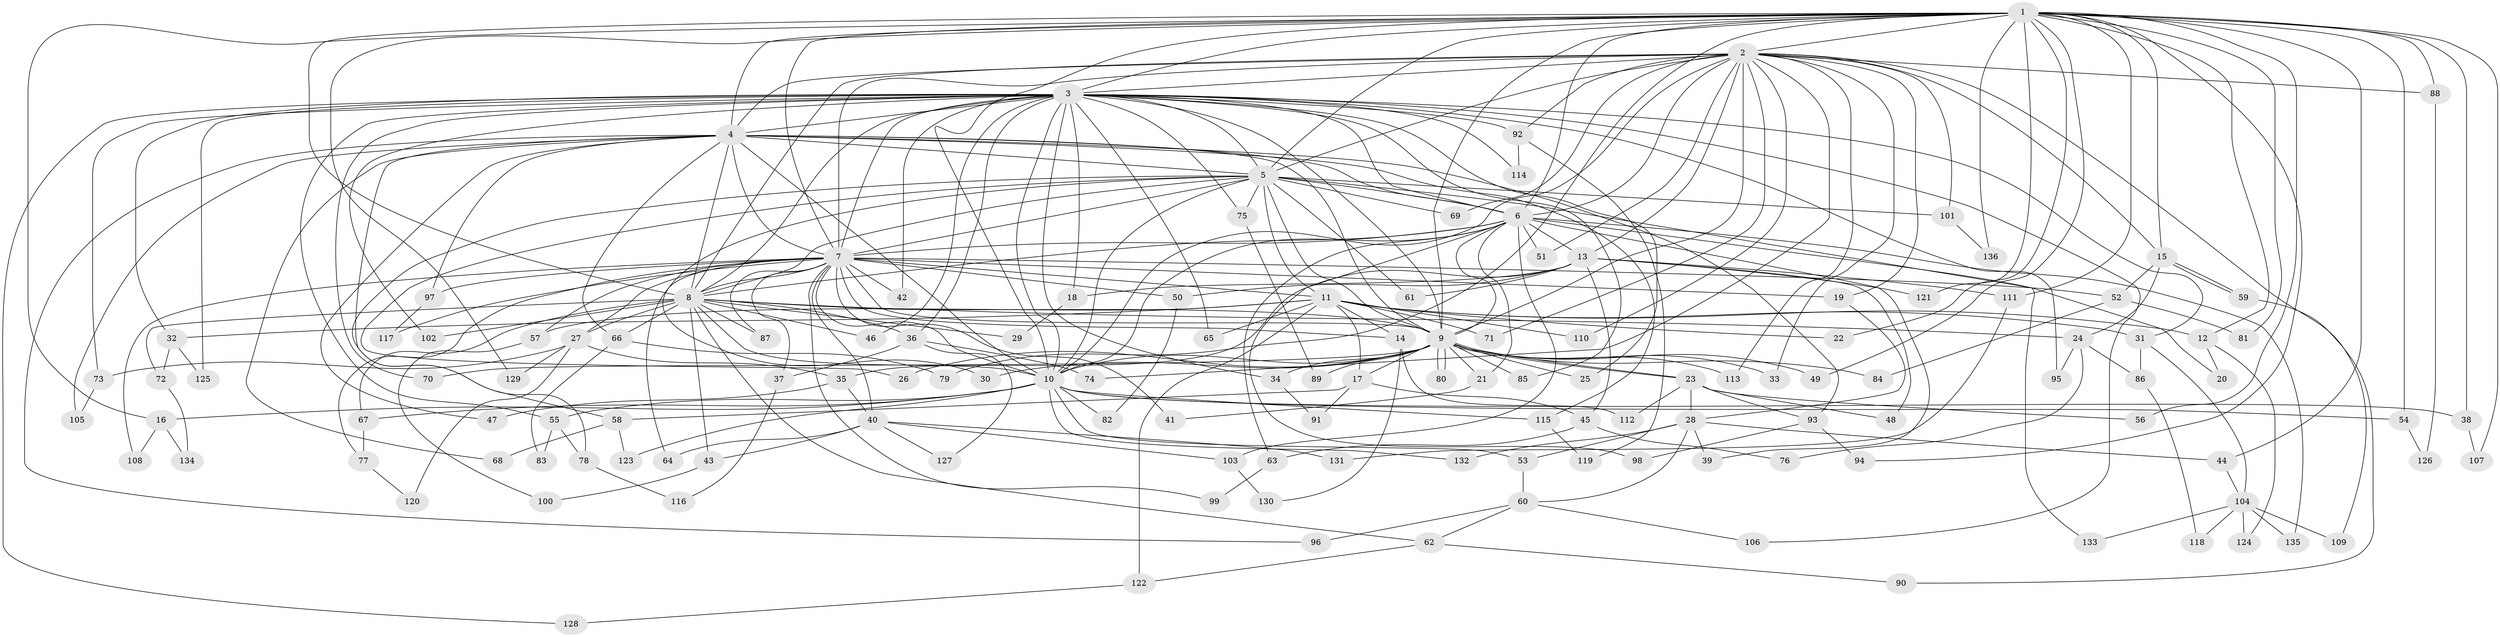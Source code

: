 // coarse degree distribution, {28: 0.025, 21: 0.025, 17: 0.025, 18: 0.025, 10: 0.025, 14: 0.025, 16: 0.025, 3: 0.2, 12: 0.025, 5: 0.075, 4: 0.075, 7: 0.025, 8: 0.025, 2: 0.325, 6: 0.075}
// Generated by graph-tools (version 1.1) at 2025/17/03/04/25 18:17:35]
// undirected, 136 vertices, 297 edges
graph export_dot {
graph [start="1"]
  node [color=gray90,style=filled];
  1;
  2;
  3;
  4;
  5;
  6;
  7;
  8;
  9;
  10;
  11;
  12;
  13;
  14;
  15;
  16;
  17;
  18;
  19;
  20;
  21;
  22;
  23;
  24;
  25;
  26;
  27;
  28;
  29;
  30;
  31;
  32;
  33;
  34;
  35;
  36;
  37;
  38;
  39;
  40;
  41;
  42;
  43;
  44;
  45;
  46;
  47;
  48;
  49;
  50;
  51;
  52;
  53;
  54;
  55;
  56;
  57;
  58;
  59;
  60;
  61;
  62;
  63;
  64;
  65;
  66;
  67;
  68;
  69;
  70;
  71;
  72;
  73;
  74;
  75;
  76;
  77;
  78;
  79;
  80;
  81;
  82;
  83;
  84;
  85;
  86;
  87;
  88;
  89;
  90;
  91;
  92;
  93;
  94;
  95;
  96;
  97;
  98;
  99;
  100;
  101;
  102;
  103;
  104;
  105;
  106;
  107;
  108;
  109;
  110;
  111;
  112;
  113;
  114;
  115;
  116;
  117;
  118;
  119;
  120;
  121;
  122;
  123;
  124;
  125;
  126;
  127;
  128;
  129;
  130;
  131;
  132;
  133;
  134;
  135;
  136;
  1 -- 2;
  1 -- 3;
  1 -- 4;
  1 -- 5;
  1 -- 6;
  1 -- 7;
  1 -- 8;
  1 -- 9;
  1 -- 10;
  1 -- 12;
  1 -- 15;
  1 -- 16;
  1 -- 22;
  1 -- 38;
  1 -- 44;
  1 -- 49;
  1 -- 54;
  1 -- 56;
  1 -- 79;
  1 -- 81;
  1 -- 88;
  1 -- 94;
  1 -- 107;
  1 -- 111;
  1 -- 121;
  1 -- 129;
  1 -- 136;
  2 -- 3;
  2 -- 4;
  2 -- 5;
  2 -- 6;
  2 -- 7;
  2 -- 8;
  2 -- 9;
  2 -- 10;
  2 -- 13;
  2 -- 15;
  2 -- 19;
  2 -- 33;
  2 -- 51;
  2 -- 69;
  2 -- 71;
  2 -- 74;
  2 -- 88;
  2 -- 92;
  2 -- 101;
  2 -- 109;
  2 -- 110;
  2 -- 113;
  3 -- 4;
  3 -- 5;
  3 -- 6;
  3 -- 7;
  3 -- 8;
  3 -- 9;
  3 -- 10;
  3 -- 18;
  3 -- 25;
  3 -- 31;
  3 -- 32;
  3 -- 34;
  3 -- 36;
  3 -- 42;
  3 -- 46;
  3 -- 55;
  3 -- 65;
  3 -- 70;
  3 -- 73;
  3 -- 75;
  3 -- 85;
  3 -- 92;
  3 -- 95;
  3 -- 102;
  3 -- 106;
  3 -- 114;
  3 -- 125;
  3 -- 128;
  4 -- 5;
  4 -- 6;
  4 -- 7;
  4 -- 8;
  4 -- 9;
  4 -- 10;
  4 -- 47;
  4 -- 58;
  4 -- 66;
  4 -- 68;
  4 -- 93;
  4 -- 96;
  4 -- 97;
  4 -- 105;
  4 -- 115;
  5 -- 6;
  5 -- 7;
  5 -- 8;
  5 -- 9;
  5 -- 10;
  5 -- 11;
  5 -- 26;
  5 -- 30;
  5 -- 61;
  5 -- 69;
  5 -- 75;
  5 -- 78;
  5 -- 101;
  5 -- 133;
  6 -- 7;
  6 -- 8;
  6 -- 9;
  6 -- 10;
  6 -- 13;
  6 -- 20;
  6 -- 21;
  6 -- 39;
  6 -- 51;
  6 -- 63;
  6 -- 98;
  6 -- 103;
  6 -- 135;
  7 -- 8;
  7 -- 9;
  7 -- 10;
  7 -- 11;
  7 -- 14;
  7 -- 19;
  7 -- 27;
  7 -- 37;
  7 -- 40;
  7 -- 41;
  7 -- 42;
  7 -- 50;
  7 -- 52;
  7 -- 57;
  7 -- 64;
  7 -- 77;
  7 -- 87;
  7 -- 97;
  7 -- 99;
  7 -- 108;
  7 -- 117;
  8 -- 9;
  8 -- 10;
  8 -- 24;
  8 -- 27;
  8 -- 29;
  8 -- 36;
  8 -- 43;
  8 -- 46;
  8 -- 62;
  8 -- 66;
  8 -- 67;
  8 -- 72;
  8 -- 87;
  8 -- 102;
  9 -- 10;
  9 -- 17;
  9 -- 21;
  9 -- 23;
  9 -- 23;
  9 -- 25;
  9 -- 26;
  9 -- 30;
  9 -- 33;
  9 -- 34;
  9 -- 49;
  9 -- 70;
  9 -- 80;
  9 -- 80;
  9 -- 84;
  9 -- 85;
  9 -- 89;
  9 -- 113;
  10 -- 16;
  10 -- 38;
  10 -- 53;
  10 -- 54;
  10 -- 55;
  10 -- 67;
  10 -- 82;
  10 -- 115;
  10 -- 123;
  10 -- 132;
  11 -- 12;
  11 -- 14;
  11 -- 17;
  11 -- 22;
  11 -- 31;
  11 -- 32;
  11 -- 57;
  11 -- 65;
  11 -- 71;
  11 -- 110;
  11 -- 122;
  12 -- 20;
  12 -- 124;
  13 -- 18;
  13 -- 35;
  13 -- 45;
  13 -- 48;
  13 -- 50;
  13 -- 61;
  13 -- 111;
  13 -- 121;
  14 -- 112;
  14 -- 130;
  15 -- 24;
  15 -- 52;
  15 -- 59;
  15 -- 59;
  16 -- 108;
  16 -- 134;
  17 -- 45;
  17 -- 58;
  17 -- 91;
  18 -- 29;
  19 -- 28;
  21 -- 41;
  23 -- 28;
  23 -- 48;
  23 -- 56;
  23 -- 93;
  23 -- 112;
  24 -- 76;
  24 -- 86;
  24 -- 95;
  27 -- 35;
  27 -- 73;
  27 -- 120;
  27 -- 129;
  28 -- 39;
  28 -- 44;
  28 -- 53;
  28 -- 60;
  28 -- 132;
  31 -- 86;
  31 -- 104;
  32 -- 72;
  32 -- 125;
  34 -- 91;
  35 -- 40;
  35 -- 47;
  36 -- 37;
  36 -- 74;
  36 -- 127;
  37 -- 116;
  38 -- 107;
  40 -- 43;
  40 -- 64;
  40 -- 103;
  40 -- 127;
  40 -- 131;
  43 -- 100;
  44 -- 104;
  45 -- 63;
  45 -- 76;
  50 -- 82;
  52 -- 81;
  52 -- 84;
  53 -- 60;
  54 -- 126;
  55 -- 78;
  55 -- 83;
  57 -- 100;
  58 -- 68;
  58 -- 123;
  59 -- 90;
  60 -- 62;
  60 -- 96;
  60 -- 106;
  62 -- 90;
  62 -- 122;
  63 -- 99;
  66 -- 79;
  66 -- 83;
  67 -- 77;
  72 -- 134;
  73 -- 105;
  75 -- 89;
  77 -- 120;
  78 -- 116;
  86 -- 118;
  88 -- 126;
  92 -- 114;
  92 -- 119;
  93 -- 94;
  93 -- 98;
  97 -- 117;
  101 -- 136;
  103 -- 130;
  104 -- 109;
  104 -- 118;
  104 -- 124;
  104 -- 133;
  104 -- 135;
  111 -- 131;
  115 -- 119;
  122 -- 128;
}
